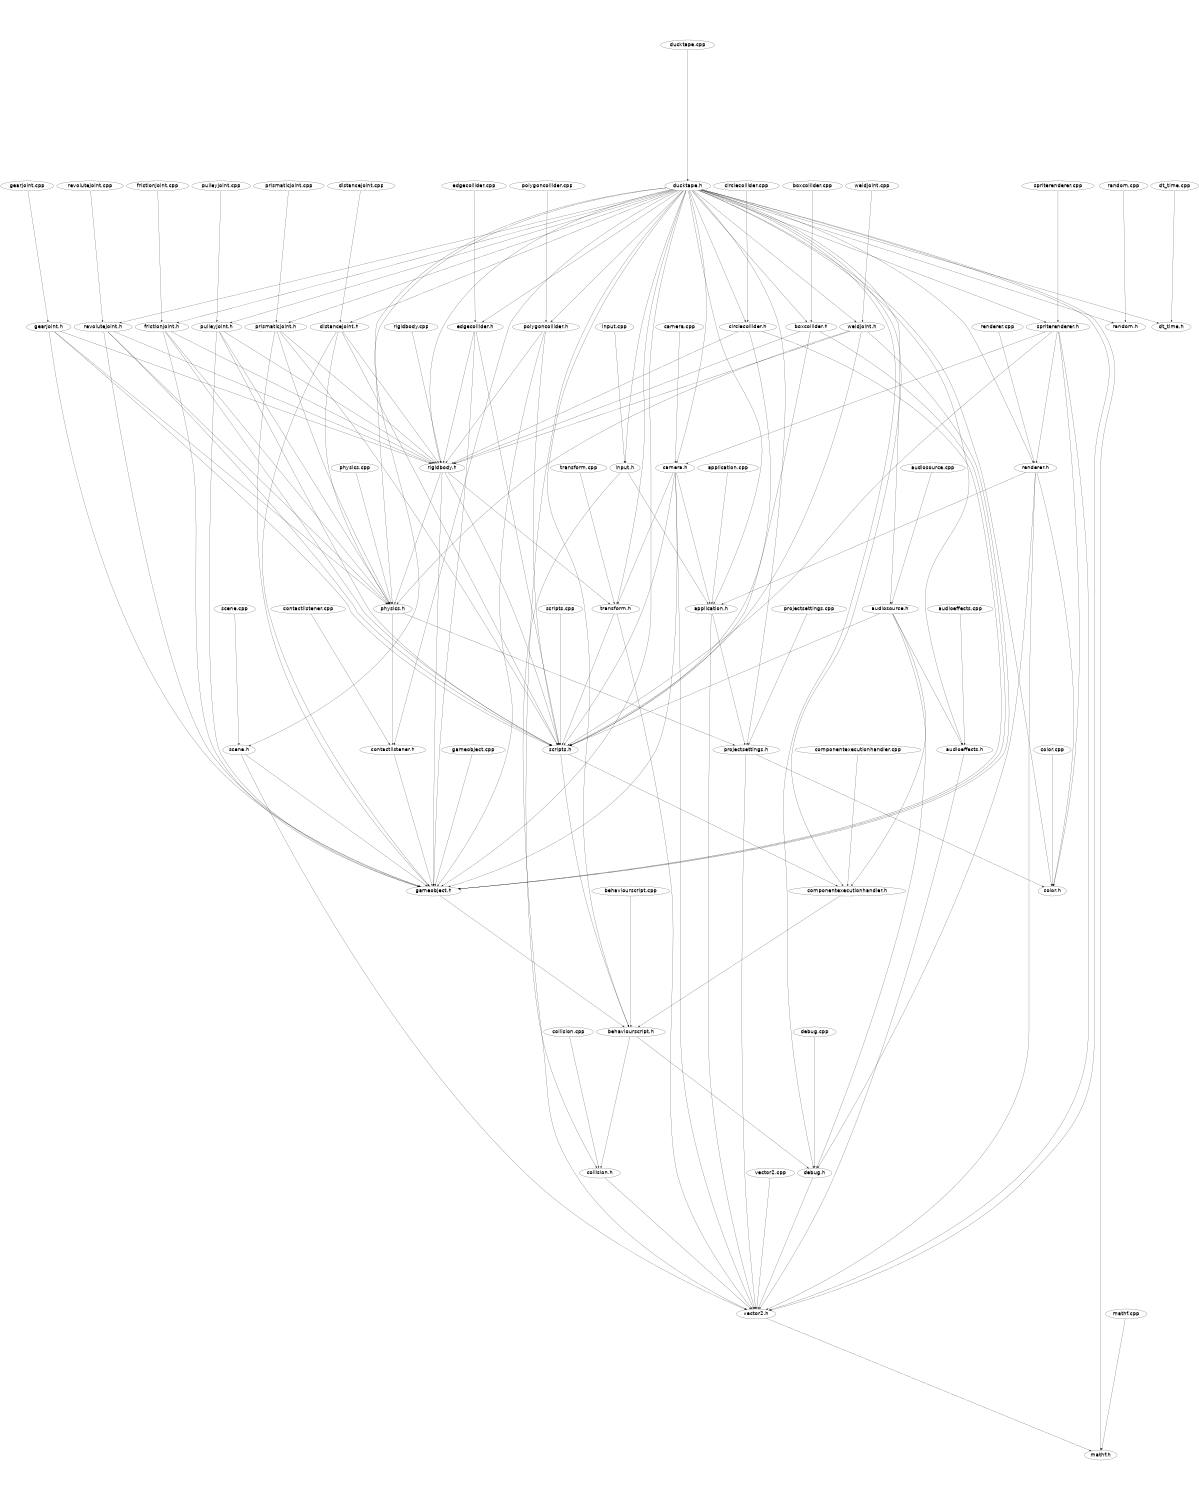 digraph "source tree" {
    overlap=scale;
    size="8,10";
    ratio="fill";
    fontsize="32";
    fontname="Helvetica";
	node [fontsize="32", fontname="Helvetica"]
	clusterrank="local";
	"prismaticjoint.h" -> "scripts.h"
	"color.cpp" -> "color.h"
	"gearjoint.h" -> "rigidbody.h"
	"renderer.cpp" -> "renderer.h"
	"ducktape.h" -> "camera.h"
	"rigidbody.cpp" -> "rigidbody.h"
	"random.cpp" -> "random.h"
	"scene.h" -> "gameobject.h"
	"boxcollider.cpp" -> "boxcollider.h"
	"input.h" -> "application.h"
	"edgecollider.h" -> "scripts.h"
	"gearjoint.h" -> "gameobject.h"
	"polygoncollider.h" -> "gameobject.h"
	"ducktape.h" -> "renderer.h"
	"dt_time.cpp" -> "dt_time.h"
	"revolutejoint.h" -> "rigidbody.h"
	"componentexecutionhandler.h" -> "behaviourscript.h"
	"weldjoint.h" -> "gameobject.h"
	"ducktape.h" -> "mathf.h"
	"behaviourscript.h" -> "debug.h"
	"scene.cpp" -> "scene.h"
	"ducktape.h" -> "boxcollider.h"
	"ducktape.h" -> "input.h"
	"scripts.h" -> "behaviourscript.h"
	"renderer.h" -> "application.h"
	"circlecollider.h" -> "rigidbody.h"
	"prismaticjoint.h" -> "gameobject.h"
	"distancejoint.h" -> "physics.h"
	"vector2.cpp" -> "vector2.h"
	"ducktape.h" -> "scene.h"
	"gearjoint.cpp" -> "gearjoint.h"
	"spriterenderer.h" -> "renderer.h"
	"distancejoint.h" -> "rigidbody.h"
	"transform.h" -> "vector2.h"
	"edgecollider.h" -> "rigidbody.h"
	"rigidbody.h" -> "scripts.h"
	"gameobject.h" -> "behaviourscript.h"
	"scene.h" -> "vector2.h"
	"polygoncollider.cpp" -> "polygoncollider.h"
	"gearjoint.h" -> "physics.h"
	"weldjoint.cpp" -> "weldjoint.h"
	"edgecollider.cpp" -> "edgecollider.h"
	"ducktape.h" -> "transform.h"
	"frictionjoint.h" -> "scripts.h"
	"ducktape.h" -> "contactlistener.h"
	"ducktape.h" -> "pulleyjoint.h"
	"ducktape.h" -> "behaviourscript.h"
	"camera.h" -> "vector2.h"
	"physics.cpp" -> "physics.h"
	"frictionjoint.cpp" -> "frictionjoint.h"
	"prismaticjoint.cpp" -> "prismaticjoint.h"
	"transform.h" -> "scripts.h"
	"ducktape.h" -> "rigidbody.h"
	"frictionjoint.h" -> "rigidbody.h"
	"ducktape.h" -> "circlecollider.h"
	"rigidbody.h" -> "transform.h"
	"camera.cpp" -> "camera.h"
	"pulleyjoint.h" -> "rigidbody.h"
	"ducktape.h" -> "vector2.h"
	"behaviourscript.h" -> "collision.h"
	"spriterenderer.h" -> "scripts.h"
	"rigidbody.h" -> "physics.h"
	"audiosource.cpp" -> "audiosource.h"
	"gameobject.cpp" -> "gameobject.h"
	"frictionjoint.h" -> "gameobject.h"
	"ducktape.h" -> "edgecollider.h"
	"audioeffects.h" -> "vector2.h"
	"ducktape.h" -> "color.h"
	"ducktape.h" -> "frictionjoint.h"
	"revolutejoint.h" -> "gameobject.h"
	"ducktape.h" -> "prismaticjoint.h"
	"projectsettings.h" -> "vector2.h"
	"input.cpp" -> "input.h"
	"ducktape.h" -> "polygoncollider.h"
	"ducktape.h" -> "random.h"
	"collision.cpp" -> "collision.h"
	"spriterenderer.h" -> "color.h"
	"scripts.h" -> "componentexecutionhandler.h"
	"debug.h" -> "vector2.h"
	"camera.h" -> "transform.h"
	"application.cpp" -> "application.h"
	"vector2.h" -> "mathf.h"
	"renderer.h" -> "color.h"
	"debug.cpp" -> "debug.h"
	"ducktape.h" -> "spriterenderer.h"
	"prismaticjoint.h" -> "rigidbody.h"
	"camera.h" -> "gameobject.h"
	"boxcollider.h" -> "rigidbody.h"
	"distancejoint.h" -> "scripts.h"
	"boxcollider.h" -> "gameobject.h"
	"edgecollider.h" -> "gameobject.h"
	"distancejoint.cpp" -> "distancejoint.h"
	"componentexecutionhandler.cpp" -> "componentexecutionhandler.h"
	"ducktape.h" -> "distancejoint.h"
	"revolutejoint.h" -> "scripts.h"
	"physics.h" -> "contactlistener.h"
	"weldjoint.h" -> "physics.h"
	"ducktape.h" -> "revolutejoint.h"
	"pulleyjoint.h" -> "gameobject.h"
	"ducktape.h" -> "dt_time.h"
	"frictionjoint.h" -> "physics.h"
	"prismaticjoint.h" -> "physics.h"
	"audioeffects.cpp" -> "audioeffects.h"
	"audiosource.h" -> "componentexecutionhandler.h"
	"weldjoint.h" -> "scripts.h"
	"polygoncollider.h" -> "scripts.h"
	"projectsettings.h" -> "color.h"
	"ducktape.h" -> "physics.h"
	"ducktape.h" -> "componentexecutionhandler.h"
	"audiosource.h" -> "debug.h"
	"camera.h" -> "scripts.h"
	"physics.h" -> "projectsettings.h"
	"behaviourscript.cpp" -> "behaviourscript.h"
	"application.h" -> "projectsettings.h"
	"ducktape.h" -> "weldjoint.h"
	"contactlistener.cpp" -> "contactlistener.h"
	"spriterenderer.h" -> "camera.h"
	"ducktape.h" -> "audioeffects.h"
	"rigidbody.h" -> "gameobject.h"
	"revolutejoint.cpp" -> "revolutejoint.h"
	"pulleyjoint.h" -> "physics.h"
	"ducktape.cpp" -> "ducktape.h"
	"audiosource.h" -> "scripts.h"
	"circlecollider.cpp" -> "circlecollider.h"
	"renderer.h" -> "vector2.h"
	"gearjoint.h" -> "scripts.h"
	"ducktape.h" -> "debug.h"
	"transform.cpp" -> "transform.h"
	"distancejoint.h" -> "gameobject.h"
	"revolutejoint.h" -> "physics.h"
	"boxcollider.h" -> "scripts.h"
	"ducktape.h" -> "collision.h"
	"application.h" -> "vector2.h"
	"scripts.cpp" -> "scripts.h"
	"pulleyjoint.cpp" -> "pulleyjoint.h"
	"ducktape.h" -> "audiosource.h"
	"ducktape.h" -> "gameobject.h"
	"weldjoint.h" -> "rigidbody.h"
	"ducktape.h" -> "projectsettings.h"
	"spriterenderer.cpp" -> "spriterenderer.h"
	"camera.h" -> "application.h"
	"audiosource.h" -> "audioeffects.h"
	"circlecollider.h" -> "gameobject.h"
	"circlecollider.h" -> "scripts.h"
	"pulleyjoint.h" -> "scripts.h"
	"spriterenderer.h" -> "vector2.h"
	"contactlistener.h" -> "gameobject.h"
	"mathf.cpp" -> "mathf.h"
	"polygoncollider.h" -> "rigidbody.h"
	"ducktape.h" -> "application.h"
	"projectsettings.cpp" -> "projectsettings.h"
	"input.h" -> "vector2.h"
	"collision.h" -> "vector2.h"
	"renderer.h" -> "debug.h"
}
